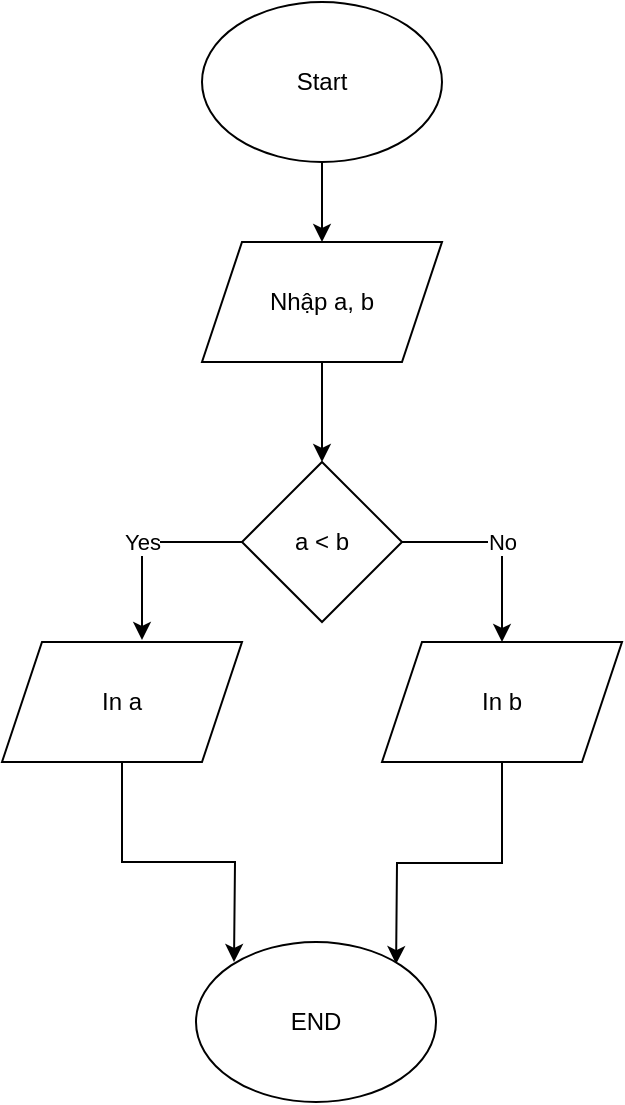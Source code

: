 <mxfile version="24.8.6">
  <diagram id="-KJP1Jr3f7RF_pjg5dX8" name="Trang-1">
    <mxGraphModel dx="666" dy="534" grid="0" gridSize="10" guides="1" tooltips="1" connect="1" arrows="1" fold="1" page="0" pageScale="1" pageWidth="827" pageHeight="1169" math="0" shadow="0">
      <root>
        <mxCell id="0" />
        <mxCell id="1" parent="0" />
        <mxCell id="AthHI8pikJaTm_eRXgbH-1" style="edgeStyle=orthogonalEdgeStyle;rounded=0;orthogonalLoop=1;jettySize=auto;html=1;" edge="1" parent="1" source="AthHI8pikJaTm_eRXgbH-2">
          <mxGeometry relative="1" as="geometry">
            <mxPoint x="400" y="170" as="targetPoint" />
          </mxGeometry>
        </mxCell>
        <mxCell id="AthHI8pikJaTm_eRXgbH-2" value="&lt;font style=&quot;vertical-align: inherit;&quot;&gt;&lt;font style=&quot;vertical-align: inherit;&quot;&gt;Start&lt;/font&gt;&lt;/font&gt;" style="ellipse;whiteSpace=wrap;html=1;" vertex="1" parent="1">
          <mxGeometry x="340" y="50" width="120" height="80" as="geometry" />
        </mxCell>
        <mxCell id="AthHI8pikJaTm_eRXgbH-3" style="edgeStyle=orthogonalEdgeStyle;rounded=0;orthogonalLoop=1;jettySize=auto;html=1;exitX=0.5;exitY=1;exitDx=0;exitDy=0;entryX=0.5;entryY=0;entryDx=0;entryDy=0;" edge="1" parent="1" source="AthHI8pikJaTm_eRXgbH-4" target="AthHI8pikJaTm_eRXgbH-7">
          <mxGeometry relative="1" as="geometry" />
        </mxCell>
        <mxCell id="AthHI8pikJaTm_eRXgbH-4" value="&lt;font style=&quot;vertical-align: inherit;&quot;&gt;&lt;font style=&quot;vertical-align: inherit;&quot;&gt;Nhập a, b&lt;/font&gt;&lt;/font&gt;" style="shape=parallelogram;perimeter=parallelogramPerimeter;whiteSpace=wrap;html=1;fixedSize=1;" vertex="1" parent="1">
          <mxGeometry x="340" y="170" width="120" height="60" as="geometry" />
        </mxCell>
        <mxCell id="AthHI8pikJaTm_eRXgbH-5" value="Yes" style="edgeStyle=orthogonalEdgeStyle;rounded=0;orthogonalLoop=1;jettySize=auto;html=1;exitX=0;exitY=1;exitDx=0;exitDy=0;entryX=0.613;entryY=-0.012;entryDx=0;entryDy=0;entryPerimeter=0;" edge="1" parent="1">
          <mxGeometry relative="1" as="geometry">
            <mxPoint x="360" y="320" as="sourcePoint" />
            <mxPoint x="309.04" y="369.04" as="targetPoint" />
            <Array as="points">
              <mxPoint x="310" y="320" />
            </Array>
          </mxGeometry>
        </mxCell>
        <mxCell id="AthHI8pikJaTm_eRXgbH-6" value="No" style="edgeStyle=orthogonalEdgeStyle;rounded=0;orthogonalLoop=1;jettySize=auto;html=1;exitX=1;exitY=0.5;exitDx=0;exitDy=0;entryX=0.5;entryY=0;entryDx=0;entryDy=0;" edge="1" parent="1" source="AthHI8pikJaTm_eRXgbH-7" target="AthHI8pikJaTm_eRXgbH-10">
          <mxGeometry relative="1" as="geometry">
            <mxPoint x="493.04" y="361.04" as="targetPoint" />
            <Array as="points">
              <mxPoint x="490" y="320" />
            </Array>
          </mxGeometry>
        </mxCell>
        <mxCell id="AthHI8pikJaTm_eRXgbH-7" value="&lt;font style=&quot;vertical-align: inherit;&quot;&gt;&lt;font style=&quot;vertical-align: inherit;&quot;&gt;a &amp;lt; b&lt;/font&gt;&lt;/font&gt;" style="rhombus;whiteSpace=wrap;html=1;" vertex="1" parent="1">
          <mxGeometry x="360" y="280" width="80" height="80" as="geometry" />
        </mxCell>
        <mxCell id="AthHI8pikJaTm_eRXgbH-8" value="In a" style="shape=parallelogram;perimeter=parallelogramPerimeter;whiteSpace=wrap;html=1;fixedSize=1;" vertex="1" parent="1">
          <mxGeometry x="240" y="370" width="120" height="60" as="geometry" />
        </mxCell>
        <mxCell id="AthHI8pikJaTm_eRXgbH-10" value="In b" style="shape=parallelogram;perimeter=parallelogramPerimeter;whiteSpace=wrap;html=1;fixedSize=1;" vertex="1" parent="1">
          <mxGeometry x="430" y="370" width="120" height="60" as="geometry" />
        </mxCell>
        <mxCell id="AthHI8pikJaTm_eRXgbH-11" style="edgeStyle=orthogonalEdgeStyle;rounded=0;orthogonalLoop=1;jettySize=auto;html=1;exitX=0.5;exitY=1;exitDx=0;exitDy=0;entryX=0;entryY=0.625;entryDx=0;entryDy=0;entryPerimeter=0;" edge="1" parent="1" source="AthHI8pikJaTm_eRXgbH-8">
          <mxGeometry relative="1" as="geometry">
            <mxPoint x="356" y="530" as="targetPoint" />
          </mxGeometry>
        </mxCell>
        <mxCell id="AthHI8pikJaTm_eRXgbH-12" style="edgeStyle=orthogonalEdgeStyle;rounded=0;orthogonalLoop=1;jettySize=auto;html=1;exitX=0.5;exitY=1;exitDx=0;exitDy=0;entryX=1.013;entryY=0.638;entryDx=0;entryDy=0;entryPerimeter=0;" edge="1" parent="1" source="AthHI8pikJaTm_eRXgbH-10">
          <mxGeometry relative="1" as="geometry">
            <mxPoint x="437.04" y="531.04" as="targetPoint" />
          </mxGeometry>
        </mxCell>
        <mxCell id="AthHI8pikJaTm_eRXgbH-13" value="END" style="ellipse;whiteSpace=wrap;html=1;" vertex="1" parent="1">
          <mxGeometry x="337" y="520" width="120" height="80" as="geometry" />
        </mxCell>
      </root>
    </mxGraphModel>
  </diagram>
</mxfile>
